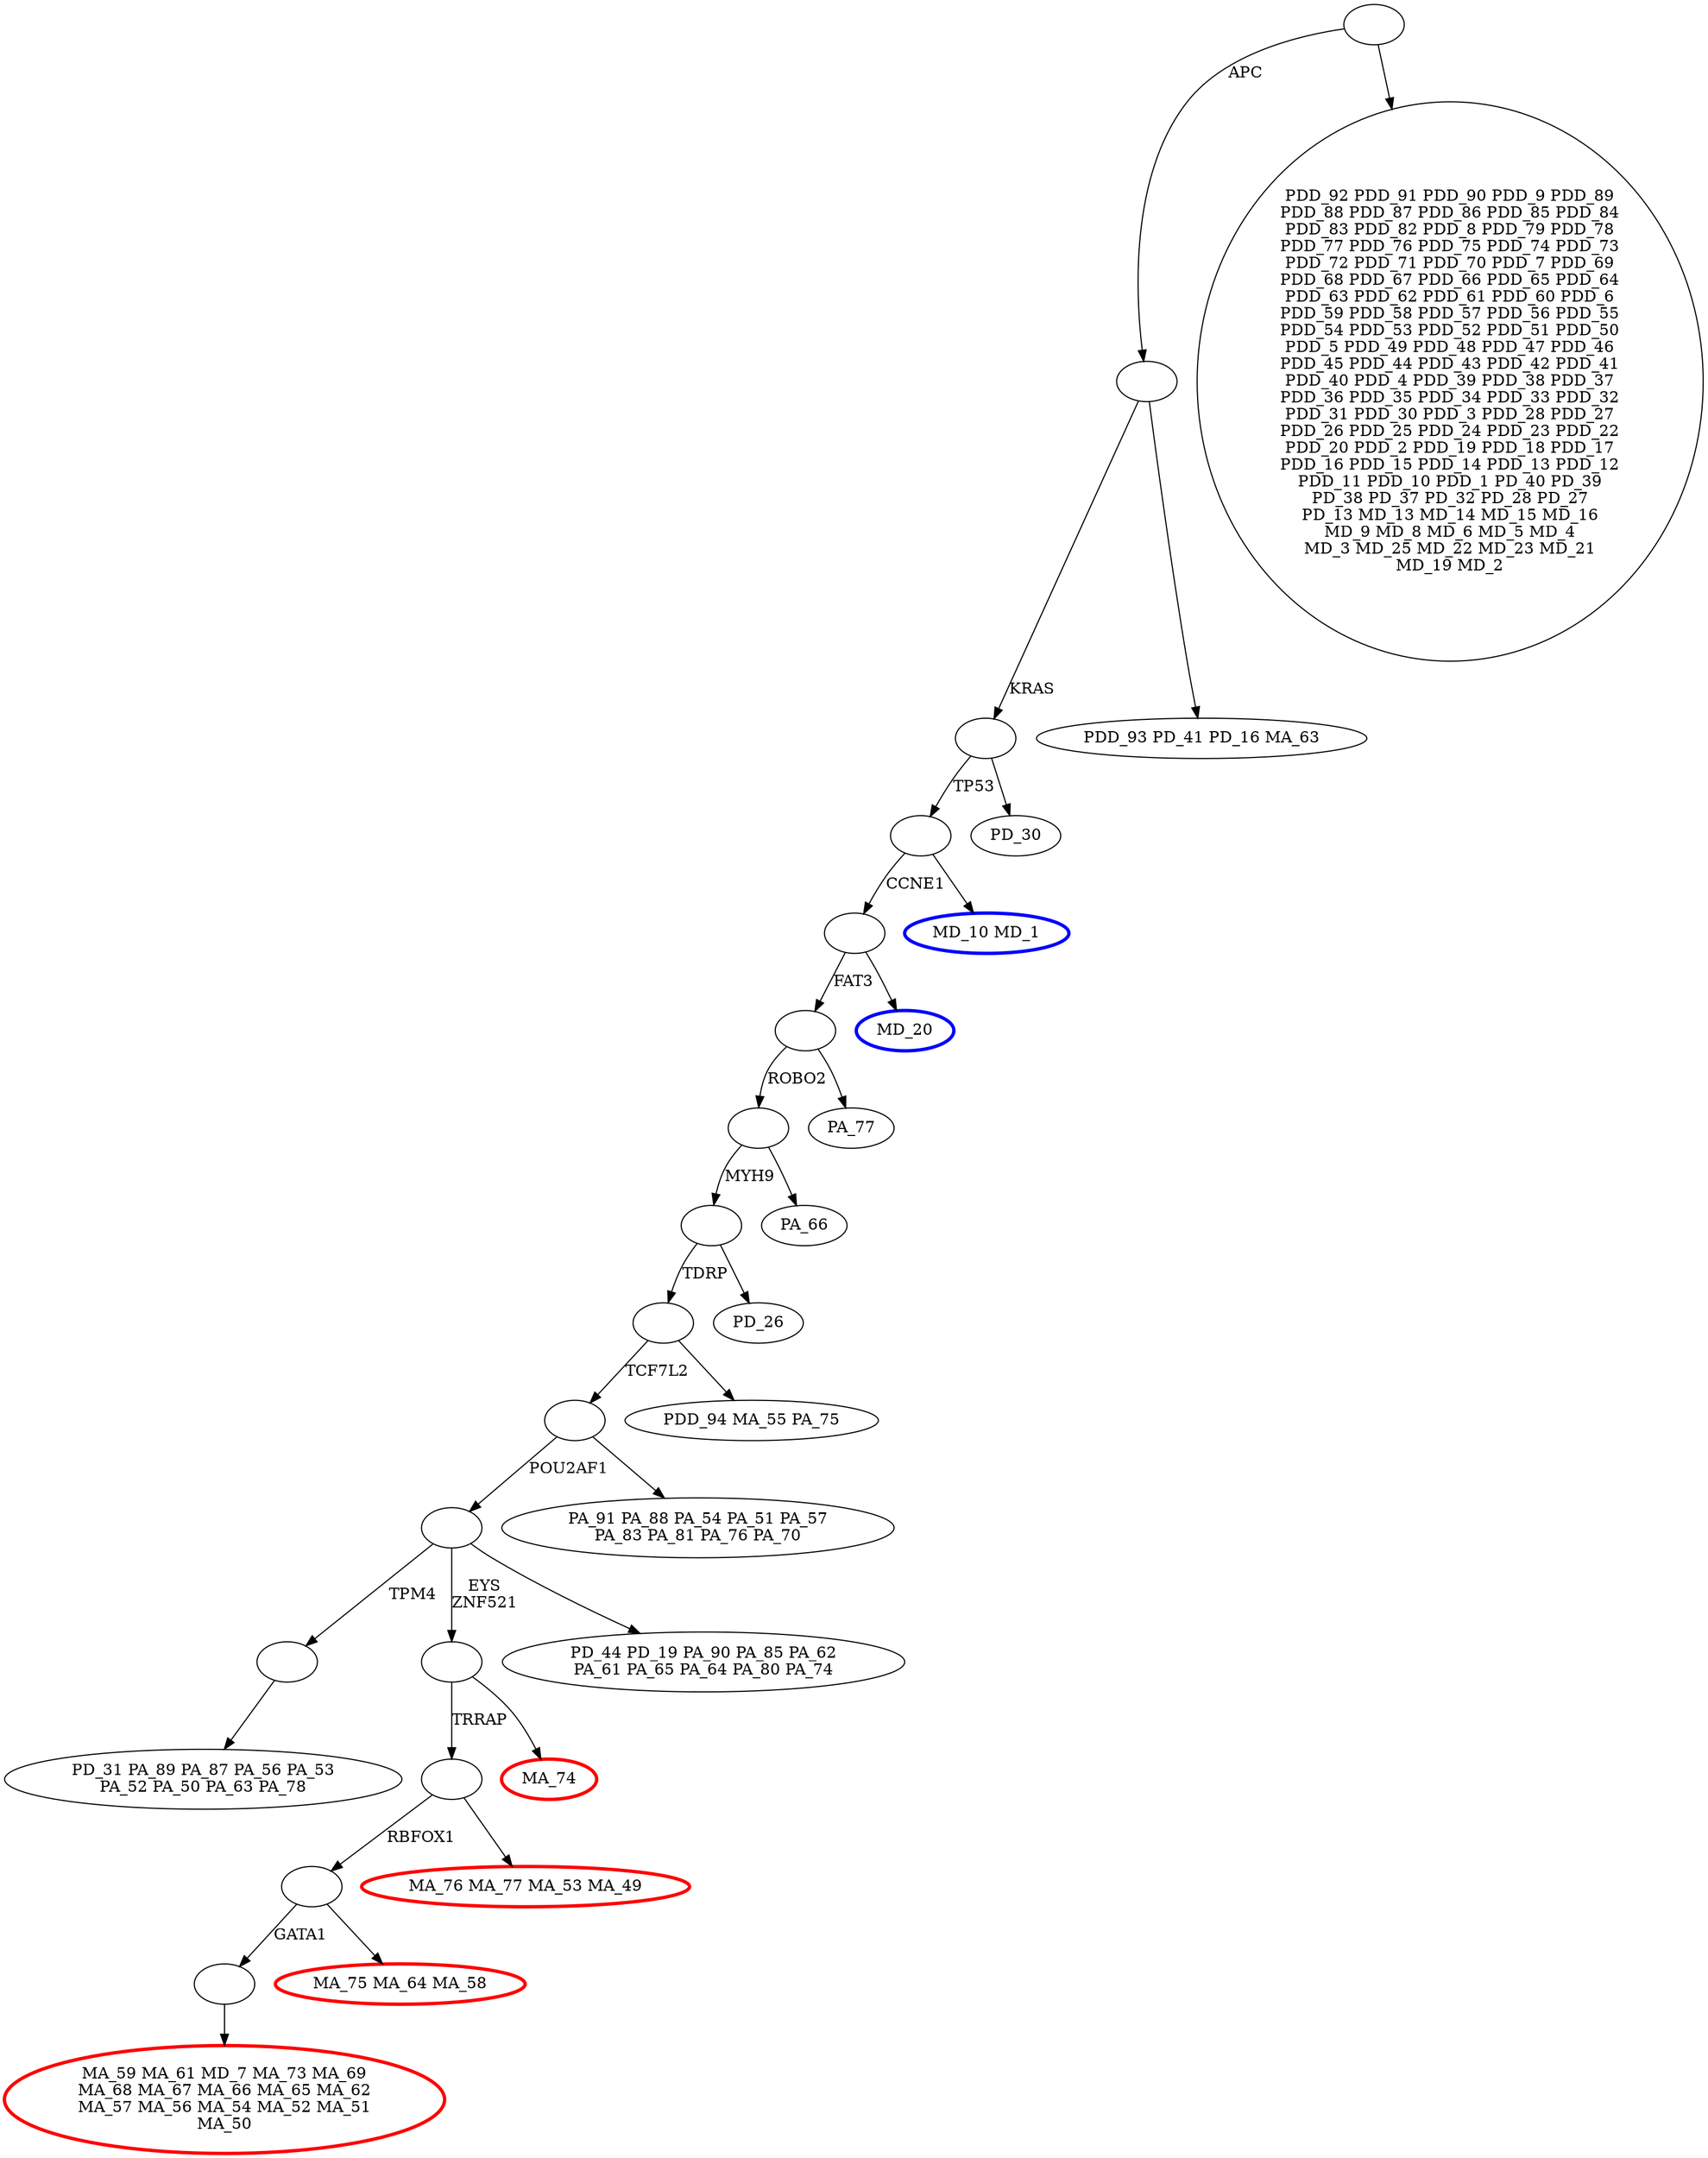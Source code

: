 digraph T {
	185 [label=""]
	168 [label=""]
	164 [label=""]
	159 [label=""]
	157 [label=""]
	145 [label=""]
	135 [label=""]
	131 [label=""]
	129 [label=""]
	127 [label=""]
	125 [label=""]
	123 [label=""]
	120 [label=""]
	118 [label=""]
	113 [label=""]
	0 [label=""]
	185 -> 194
	194 [label="PD_31 PA_89 PA_87 PA_56 PA_53\nPA_52 PA_50 PA_63 PA_78"]
	168 -> 184
	184 [penwidth=3,color=red,label="MA_59 MA_61 MD_7 MA_73 MA_69\nMA_68 MA_67 MA_66 MA_65 MA_62\nMA_57 MA_56 MA_54 MA_52 MA_51\nMA_50"]
	164 -> 167
	167 [penwidth=3,color=red,label="MA_75 MA_64 MA_58"]
	159 -> 163
	163 [penwidth=3,color=red,label="MA_76 MA_77 MA_53 MA_49"]
	157 -> 158
	158 [penwidth=3,color=red,label="MA_74"]
	145 -> 155
	155 [label="PD_44 PD_19 PA_90 PA_85 PA_62\nPA_61 PA_65 PA_64 PA_80 PA_74"]
	135 -> 144
	144 [label="PA_91 PA_88 PA_54 PA_51 PA_57\nPA_83 PA_81 PA_76 PA_70"]
	131 -> 134
	134 [label="PDD_94 MA_55 PA_75"]
	129 -> 130
	130 [label="PD_26"]
	127 -> 128
	128 [label="PA_66"]
	125 -> 126
	126 [label="PA_77"]
	123 -> 124
	124 [penwidth=3,color=blue,label="MD_20"]
	120 -> 122
	122 [penwidth=3,color=blue,label="MD_10 MD_1"]
	118 -> 119
	119 [label="PD_30"]
	113 -> 117
	117 [label="PDD_93 PD_41 PD_16 MA_63"]
	0 -> 112
	112 [label="PDD_92 PDD_91 PDD_90 PDD_9 PDD_89\nPDD_88 PDD_87 PDD_86 PDD_85 PDD_84\nPDD_83 PDD_82 PDD_8 PDD_79 PDD_78\nPDD_77 PDD_76 PDD_75 PDD_74 PDD_73\nPDD_72 PDD_71 PDD_70 PDD_7 PDD_69\nPDD_68 PDD_67 PDD_66 PDD_65 PDD_64\nPDD_63 PDD_62 PDD_61 PDD_60 PDD_6\nPDD_59 PDD_58 PDD_57 PDD_56 PDD_55\nPDD_54 PDD_53 PDD_52 PDD_51 PDD_50\nPDD_5 PDD_49 PDD_48 PDD_47 PDD_46\nPDD_45 PDD_44 PDD_43 PDD_42 PDD_41\nPDD_40 PDD_4 PDD_39 PDD_38 PDD_37\nPDD_36 PDD_35 PDD_34 PDD_33 PDD_32\nPDD_31 PDD_30 PDD_3 PDD_28 PDD_27\nPDD_26 PDD_25 PDD_24 PDD_23 PDD_22\nPDD_20 PDD_2 PDD_19 PDD_18 PDD_17\nPDD_16 PDD_15 PDD_14 PDD_13 PDD_12\nPDD_11 PDD_10 PDD_1 PD_40 PD_39\nPD_38 PD_37 PD_32 PD_28 PD_27\nPD_13 MD_13 MD_14 MD_15 MD_16\nMD_9 MD_8 MD_6 MD_5 MD_4\nMD_3 MD_25 MD_22 MD_23 MD_21\nMD_19 MD_2"]
	164 -> 168 [label="GATA1"]
	159 -> 164 [label="RBFOX1"]
	157 -> 159 [label="TRRAP"]
	145 -> 157 [label="EYS\nZNF521"]
	145 -> 185 [label="TPM4"]
	135 -> 145 [label="POU2AF1"]
	131 -> 135 [label="TCF7L2"]
	129 -> 131 [label="TDRP"]
	127 -> 129 [label="MYH9"]
	125 -> 127 [label="ROBO2"]
	123 -> 125 [label="FAT3"]
	120 -> 123 [label="CCNE1"]
	118 -> 120 [label="TP53"]
	113 -> 118 [label="KRAS"]
	0 -> 113 [label="APC"]
}
